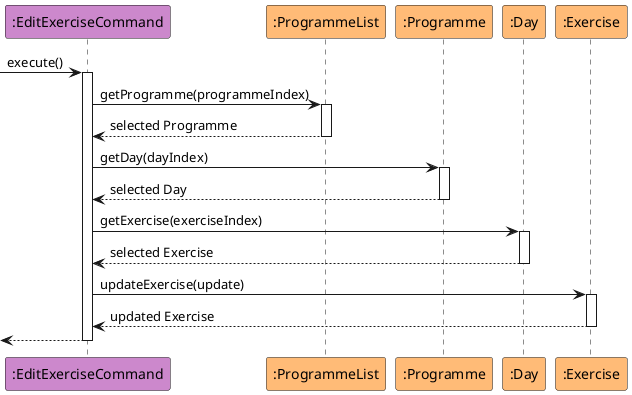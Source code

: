 @startuml
participant ":EditExerciseCommand" as AddExerciseCommand #cc88cc
participant ":ProgrammeList" as ProgrammeList #ffbb77
participant ":Programme" as Programme #ffbb77
participant ":Day" as Day #ffbb77
participant ":Exercise" as Exercise #ffbb77



-> AddExerciseCommand : execute()
activate AddExerciseCommand

AddExerciseCommand -> ProgrammeList : getProgramme(programmeIndex)
activate ProgrammeList
ProgrammeList --> AddExerciseCommand : selected Programme
deactivate ProgrammeList

AddExerciseCommand -> Programme : getDay(dayIndex)
activate Programme
Programme --> AddExerciseCommand : selected Day
deactivate Programme

AddExerciseCommand -> Day: getExercise(exerciseIndex)
activate Day
Day --> AddExerciseCommand: selected Exercise
deactivate Day

AddExerciseCommand -> Exercise: updateExercise(update)
activate Exercise
AddExerciseCommand <-- Exercise: updated Exercise
deactivate Exercise

<-- AddExerciseCommand
deactivate AddExerciseCommand
@enduml
